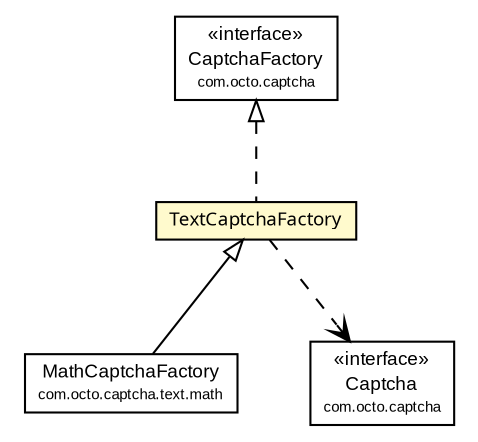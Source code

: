 #!/usr/local/bin/dot
#
# Class diagram 
# Generated by UmlGraph version 4.6 (http://www.spinellis.gr/sw/umlgraph)
#

digraph G {
	edge [fontname="arial",fontsize=10,labelfontname="arial",labelfontsize=10];
	node [fontname="arial",fontsize=10,shape=plaintext];
	// com.octo.captcha.text.math.MathCaptchaFactory
	c21549 [label=<<table border="0" cellborder="1" cellspacing="0" cellpadding="2" port="p" href="./math/MathCaptchaFactory.html">
		<tr><td><table border="0" cellspacing="0" cellpadding="1">
			<tr><td> MathCaptchaFactory </td></tr>
			<tr><td><font point-size="7.0"> com.octo.captcha.text.math </font></td></tr>
		</table></td></tr>
		</table>>, fontname="arial", fontcolor="black", fontsize=9.0];
	// com.octo.captcha.text.TextCaptchaFactory
	c21551 [label=<<table border="0" cellborder="1" cellspacing="0" cellpadding="2" port="p" bgcolor="lemonChiffon" href="./TextCaptchaFactory.html">
		<tr><td><table border="0" cellspacing="0" cellpadding="1">
			<tr><td><font face="ariali"> TextCaptchaFactory </font></td></tr>
		</table></td></tr>
		</table>>, fontname="arial", fontcolor="black", fontsize=9.0];
	//com.octo.captcha.text.math.MathCaptchaFactory extends com.octo.captcha.text.TextCaptchaFactory
	c21551:p -> c21549:p [dir=back,arrowtail=empty];
	//com.octo.captcha.text.TextCaptchaFactory implements com.octo.captcha.CaptchaFactory
	c21553:p -> c21551:p [dir=back,arrowtail=empty,style=dashed];
	// com.octo.captcha.text.TextCaptchaFactory DEPEND com.octo.captcha.Captcha
	c21551:p -> c21554:p [taillabel="", label="", headlabel="", fontname="arial", fontcolor="black", fontsize=10.0, color="black", arrowhead=open, style=dashed];
	// com.octo.captcha.CaptchaFactory
	c21553 [label=<<table border="0" cellborder="1" cellspacing="0" cellpadding="2" port="p" href="http://java.sun.com/j2se/1.4.2/docs/api/com/octo/captcha/CaptchaFactory.html">
		<tr><td><table border="0" cellspacing="0" cellpadding="1">
			<tr><td> &laquo;interface&raquo; </td></tr>
			<tr><td> CaptchaFactory </td></tr>
			<tr><td><font point-size="7.0"> com.octo.captcha </font></td></tr>
		</table></td></tr>
		</table>>, fontname="arial", fontcolor="black", fontsize=9.0];
	// com.octo.captcha.Captcha
	c21554 [label=<<table border="0" cellborder="1" cellspacing="0" cellpadding="2" port="p" href="http://java.sun.com/j2se/1.4.2/docs/api/com/octo/captcha/Captcha.html">
		<tr><td><table border="0" cellspacing="0" cellpadding="1">
			<tr><td> &laquo;interface&raquo; </td></tr>
			<tr><td> Captcha </td></tr>
			<tr><td><font point-size="7.0"> com.octo.captcha </font></td></tr>
		</table></td></tr>
		</table>>, fontname="arial", fontcolor="black", fontsize=9.0];
}

